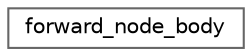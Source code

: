 digraph "类继承关系图"
{
 // LATEX_PDF_SIZE
  bgcolor="transparent";
  edge [fontname=Helvetica,fontsize=10,labelfontname=Helvetica,labelfontsize=10];
  node [fontname=Helvetica,fontsize=10,shape=box,height=0.2,width=0.4];
  rankdir="LR";
  Node0 [id="Node000000",label="forward_node_body",height=0.2,width=0.4,color="grey40", fillcolor="white", style="filled",URL="$classforward__node__body.html",tooltip=" "];
}
